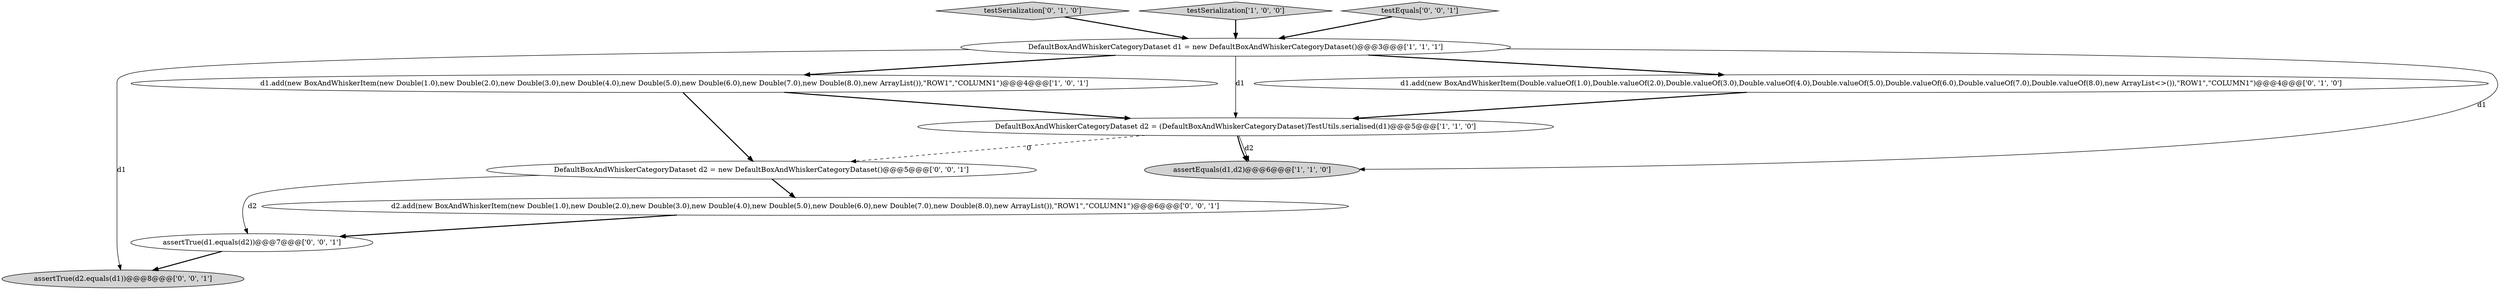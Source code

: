 digraph {
4 [style = filled, label = "DefaultBoxAndWhiskerCategoryDataset d2 = (DefaultBoxAndWhiskerCategoryDataset)TestUtils.serialised(d1)@@@5@@@['1', '1', '0']", fillcolor = white, shape = ellipse image = "AAA0AAABBB1BBB"];
11 [style = filled, label = "assertTrue(d2.equals(d1))@@@8@@@['0', '0', '1']", fillcolor = lightgray, shape = ellipse image = "AAA0AAABBB3BBB"];
9 [style = filled, label = "assertTrue(d1.equals(d2))@@@7@@@['0', '0', '1']", fillcolor = white, shape = ellipse image = "AAA0AAABBB3BBB"];
2 [style = filled, label = "d1.add(new BoxAndWhiskerItem(new Double(1.0),new Double(2.0),new Double(3.0),new Double(4.0),new Double(5.0),new Double(6.0),new Double(7.0),new Double(8.0),new ArrayList()),\"ROW1\",\"COLUMN1\")@@@4@@@['1', '0', '1']", fillcolor = white, shape = ellipse image = "AAA0AAABBB1BBB"];
5 [style = filled, label = "d1.add(new BoxAndWhiskerItem(Double.valueOf(1.0),Double.valueOf(2.0),Double.valueOf(3.0),Double.valueOf(4.0),Double.valueOf(5.0),Double.valueOf(6.0),Double.valueOf(7.0),Double.valueOf(8.0),new ArrayList<>()),\"ROW1\",\"COLUMN1\")@@@4@@@['0', '1', '0']", fillcolor = white, shape = ellipse image = "AAA0AAABBB2BBB"];
6 [style = filled, label = "testSerialization['0', '1', '0']", fillcolor = lightgray, shape = diamond image = "AAA0AAABBB2BBB"];
1 [style = filled, label = "testSerialization['1', '0', '0']", fillcolor = lightgray, shape = diamond image = "AAA0AAABBB1BBB"];
10 [style = filled, label = "DefaultBoxAndWhiskerCategoryDataset d2 = new DefaultBoxAndWhiskerCategoryDataset()@@@5@@@['0', '0', '1']", fillcolor = white, shape = ellipse image = "AAA0AAABBB3BBB"];
3 [style = filled, label = "DefaultBoxAndWhiskerCategoryDataset d1 = new DefaultBoxAndWhiskerCategoryDataset()@@@3@@@['1', '1', '1']", fillcolor = white, shape = ellipse image = "AAA0AAABBB1BBB"];
8 [style = filled, label = "d2.add(new BoxAndWhiskerItem(new Double(1.0),new Double(2.0),new Double(3.0),new Double(4.0),new Double(5.0),new Double(6.0),new Double(7.0),new Double(8.0),new ArrayList()),\"ROW1\",\"COLUMN1\")@@@6@@@['0', '0', '1']", fillcolor = white, shape = ellipse image = "AAA0AAABBB3BBB"];
0 [style = filled, label = "assertEquals(d1,d2)@@@6@@@['1', '1', '0']", fillcolor = lightgray, shape = ellipse image = "AAA0AAABBB1BBB"];
7 [style = filled, label = "testEquals['0', '0', '1']", fillcolor = lightgray, shape = diamond image = "AAA0AAABBB3BBB"];
4->10 [style = dashed, label="0"];
10->8 [style = bold, label=""];
1->3 [style = bold, label=""];
5->4 [style = bold, label=""];
10->9 [style = solid, label="d2"];
2->10 [style = bold, label=""];
2->4 [style = bold, label=""];
8->9 [style = bold, label=""];
9->11 [style = bold, label=""];
3->0 [style = solid, label="d1"];
6->3 [style = bold, label=""];
3->5 [style = bold, label=""];
3->11 [style = solid, label="d1"];
4->0 [style = bold, label=""];
3->2 [style = bold, label=""];
4->0 [style = solid, label="d2"];
3->4 [style = solid, label="d1"];
7->3 [style = bold, label=""];
}
